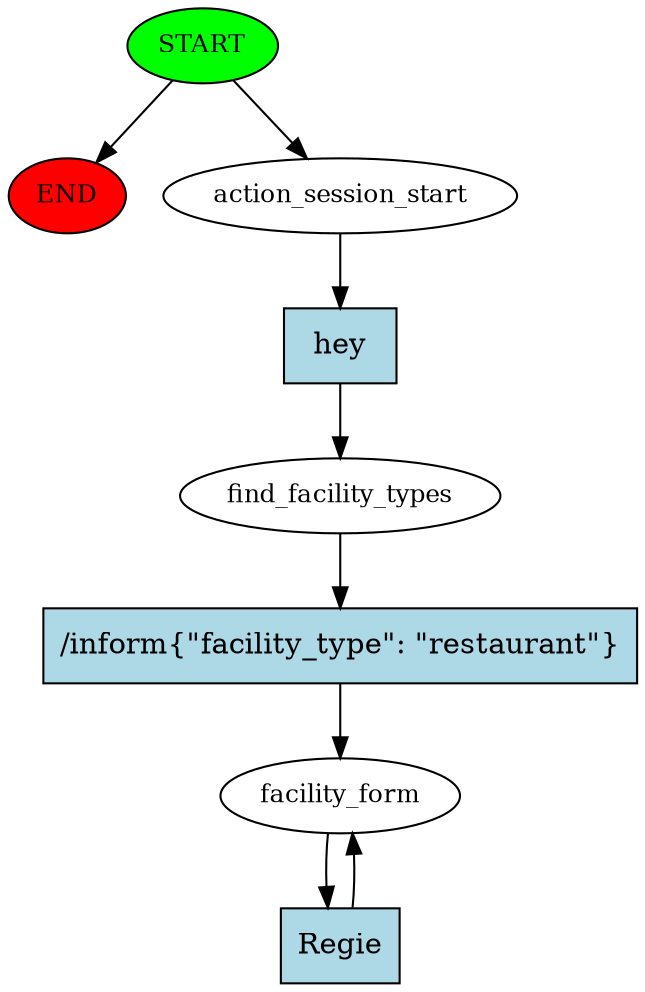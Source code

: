digraph  {
0 [class="start active", fillcolor=green, fontsize=12, label=START, style=filled];
"-1" [class=end, fillcolor=red, fontsize=12, label=END, style=filled];
1 [class=active, fontsize=12, label=action_session_start];
2 [class=active, fontsize=12, label=find_facility_types];
3 [class="active dashed", fontsize=12, label=facility_form];
5 [class="intent active", fillcolor=lightblue, label=hey, shape=rect, style=filled];
6 [class="intent active", fillcolor=lightblue, label="/inform{\"facility_type\": \"restaurant\"}", shape=rect, style=filled];
7 [class="intent active", fillcolor=lightblue, label=Regie, shape=rect, style=filled];
0 -> "-1"  [class="", key=NONE, label=""];
0 -> 1  [class=active, key=NONE, label=""];
1 -> 5  [class=active, key=0];
2 -> 6  [class=active, key=0];
3 -> 7  [class=active, key=0];
5 -> 2  [class=active, key=0];
6 -> 3  [class=active, key=0];
7 -> 3  [class=active, key=0];
}
